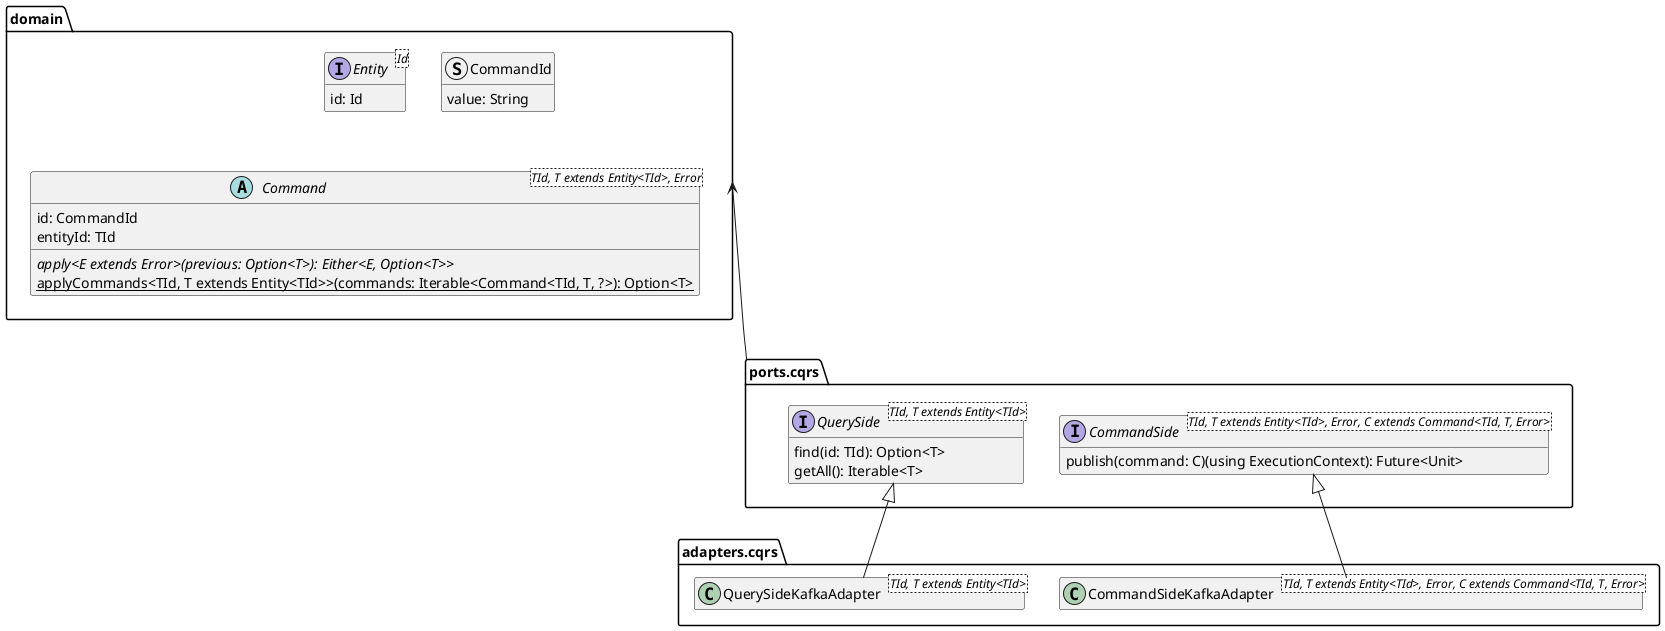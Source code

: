 @startuml cqrs-es-domain-model

hide empty members

package domain {
    interface Entity<Id> {
        id: Id
    }

    struct CommandId {
        value: String
    }

    abstract class Command<TId, T extends Entity<TId>, Error> {
        id: CommandId
        entityId: TId
        {abstract} apply<E extends Error>(previous: Option<T>): Either<E, Option<T>>
        {static} applyCommands<TId, T extends Entity<TId>>(commands: Iterable<Command<TId, T, ?>): Option<T>
    }
}

set separator none
package ports.cqrs {
    interface CommandSide<TId, T extends Entity<TId>, Error, C extends Command<TId, T, Error>> {
        publish(command: C)(using ExecutionContext): Future<Unit>
    }
    interface QuerySide<TId, T extends Entity<TId>>{
        find(id: TId): Option<T>
        getAll(): Iterable<T>
    }
}

package adapters.cqrs {
    class CommandSideKafkaAdapter<TId, T extends Entity<TId>, Error, C extends Command<TId, T, Error>> extends CommandSide
    class QuerySideKafkaAdapter<TId, T extends Entity<TId>> extends QuerySide
}

domain <--- ports.cqrs

@enduml
